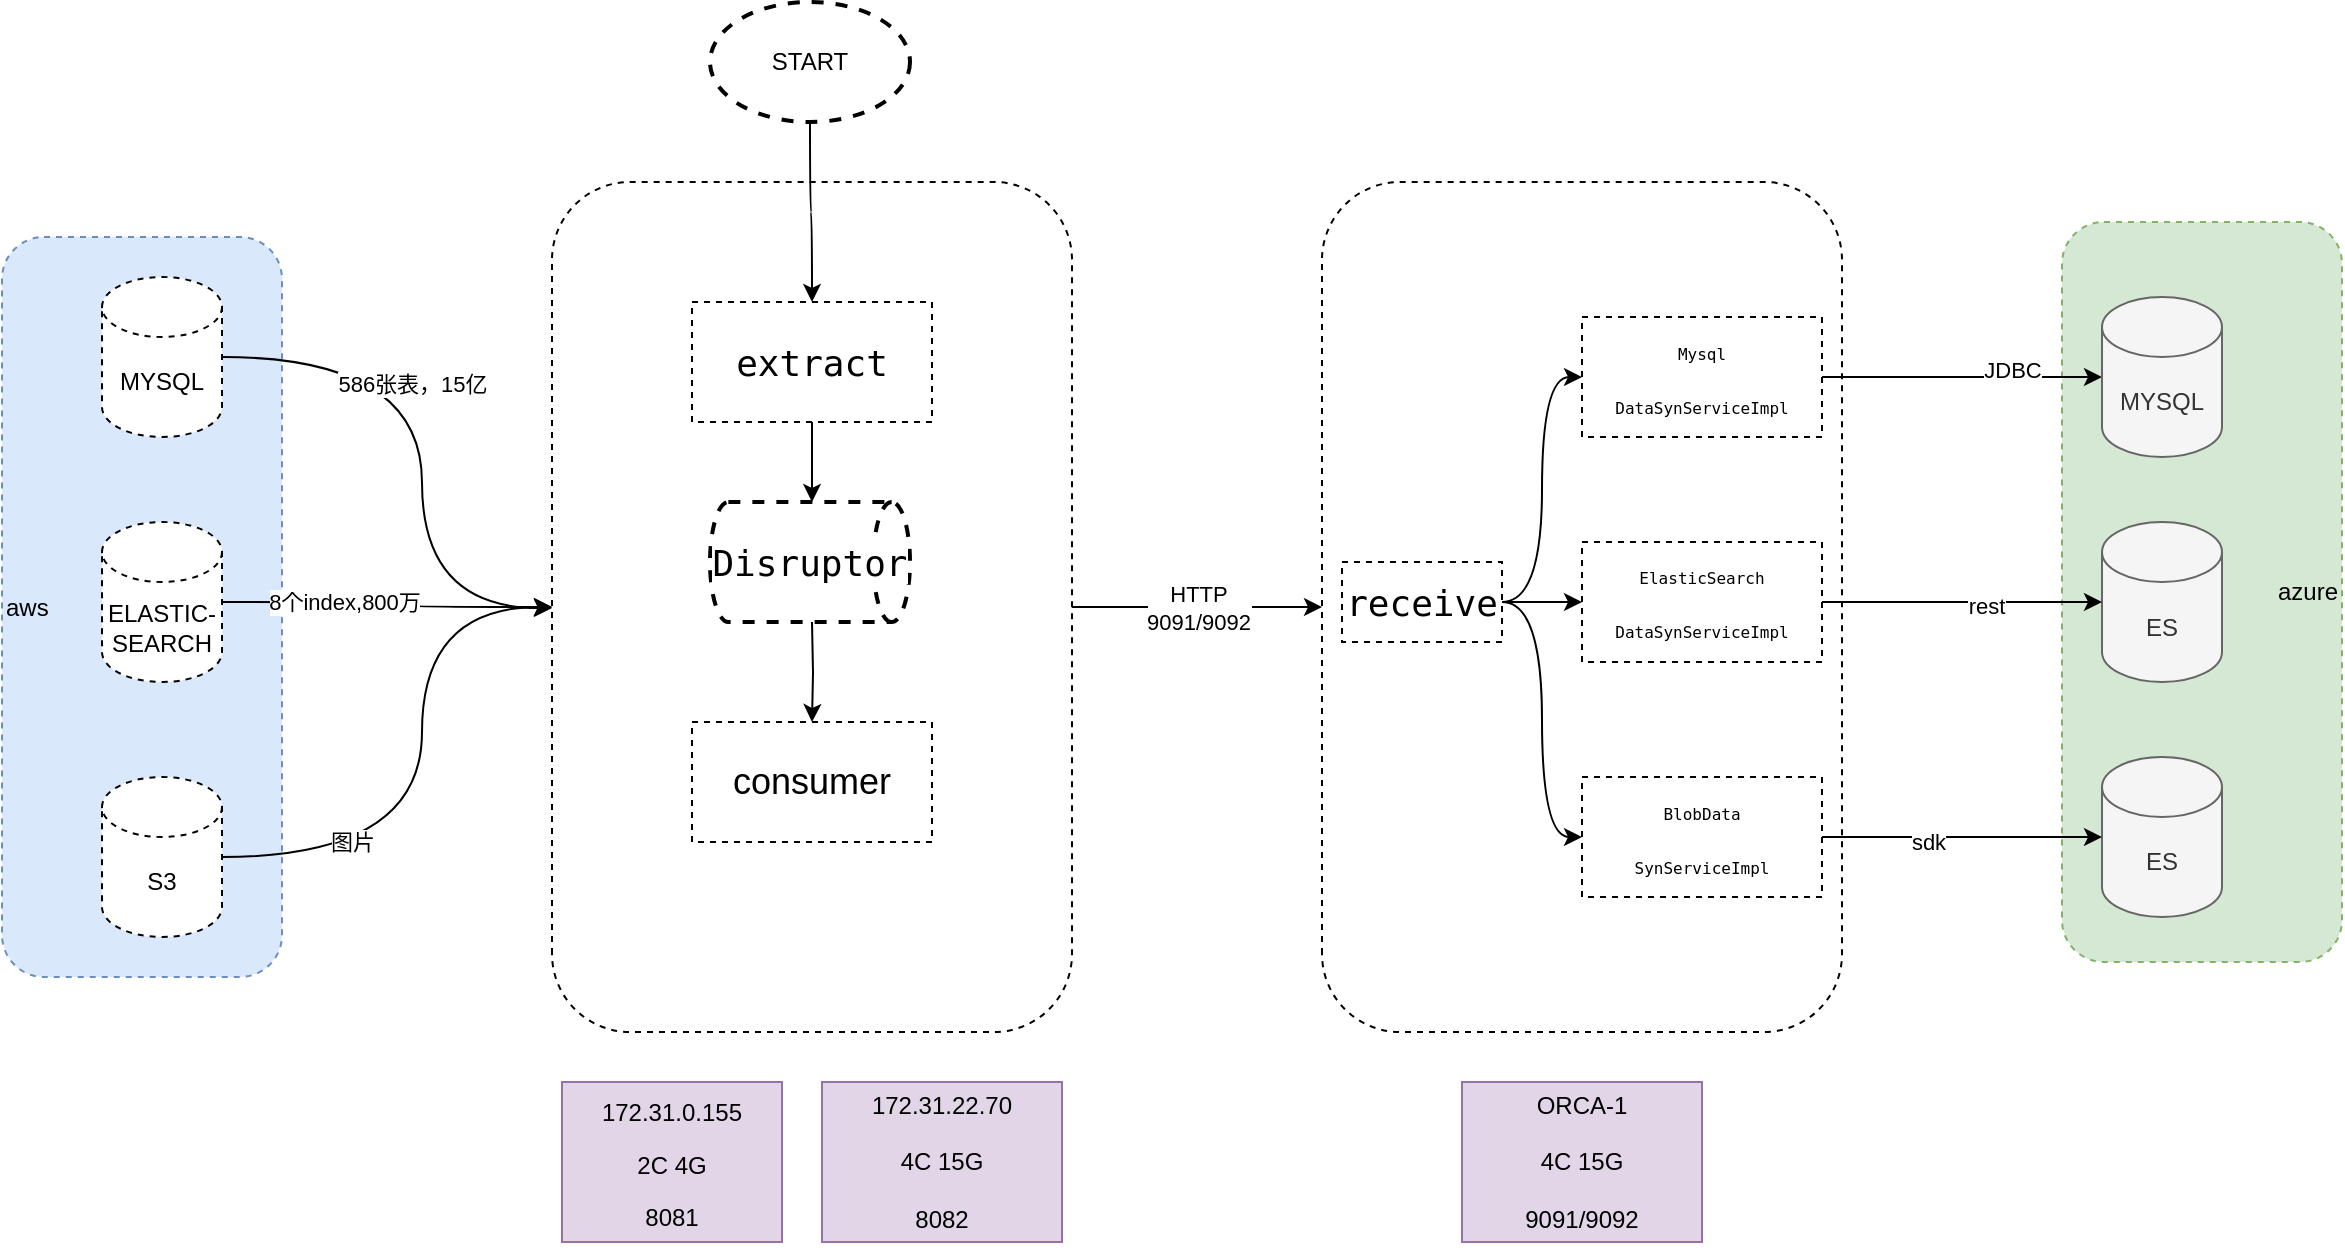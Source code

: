 <mxfile version="15.0.3" type="github">
  <diagram id="t5xvBoaTmmZxRE-rDOfT" name="Page-1">
    <mxGraphModel dx="1609" dy="1581" grid="1" gridSize="10" guides="1" tooltips="1" connect="1" arrows="1" fold="1" page="1" pageScale="1" pageWidth="827" pageHeight="1169" math="0" shadow="0">
      <root>
        <mxCell id="0" />
        <mxCell id="1" parent="0" />
        <mxCell id="93JEq6r9NOaDuIXSmWfF-27" value="azure" style="rounded=1;whiteSpace=wrap;html=1;dashed=1;fillColor=#d5e8d4;strokeColor=#82b366;align=right;" vertex="1" parent="1">
          <mxGeometry x="990" y="60" width="140" height="370" as="geometry" />
        </mxCell>
        <mxCell id="93JEq6r9NOaDuIXSmWfF-2" value="aws" style="rounded=1;whiteSpace=wrap;html=1;dashed=1;fillColor=#dae8fc;strokeColor=#6c8ebf;align=left;" vertex="1" parent="1">
          <mxGeometry x="-40" y="67.5" width="140" height="370" as="geometry" />
        </mxCell>
        <mxCell id="93JEq6r9NOaDuIXSmWfF-3" value="&lt;p&gt;&lt;span style=&quot;vertical-align: sub&quot;&gt;172.31.0.155&lt;/span&gt;&lt;br&gt;&lt;/p&gt;&lt;p&gt;&lt;span&gt;2C 4G&lt;/span&gt;&lt;/p&gt;&lt;p&gt;&lt;span&gt;8081&lt;/span&gt;&lt;/p&gt;" style="rounded=0;whiteSpace=wrap;html=1;align=center;fillColor=#e1d5e7;strokeColor=#9673a6;" vertex="1" parent="1">
          <mxGeometry x="240" y="490" width="110" height="80" as="geometry" />
        </mxCell>
        <mxCell id="93JEq6r9NOaDuIXSmWfF-4" value="172.31.22.70&lt;br&gt;&lt;br&gt;4C 15G&lt;br&gt;&lt;br&gt;8082" style="rounded=0;whiteSpace=wrap;html=1;fillColor=#e1d5e7;strokeColor=#9673a6;" vertex="1" parent="1">
          <mxGeometry x="370" y="490" width="120" height="80" as="geometry" />
        </mxCell>
        <mxCell id="93JEq6r9NOaDuIXSmWfF-16" value="" style="edgeStyle=orthogonalEdgeStyle;rounded=0;orthogonalLoop=1;jettySize=auto;html=1;curved=1;" edge="1" parent="1" source="93JEq6r9NOaDuIXSmWfF-7" target="93JEq6r9NOaDuIXSmWfF-10">
          <mxGeometry relative="1" as="geometry">
            <Array as="points">
              <mxPoint x="170" y="128" />
              <mxPoint x="170" y="253" />
            </Array>
          </mxGeometry>
        </mxCell>
        <mxCell id="93JEq6r9NOaDuIXSmWfF-30" value="586张表，15亿" style="edgeLabel;html=1;align=center;verticalAlign=middle;resizable=0;points=[];" vertex="1" connectable="0" parent="93JEq6r9NOaDuIXSmWfF-16">
          <mxGeometry x="-0.351" y="-13" relative="1" as="geometry">
            <mxPoint as="offset" />
          </mxGeometry>
        </mxCell>
        <mxCell id="93JEq6r9NOaDuIXSmWfF-7" value="&lt;span&gt;MYSQL&lt;/span&gt;" style="shape=cylinder3;whiteSpace=wrap;html=1;boundedLbl=1;backgroundOutline=1;size=15;dashed=1;" vertex="1" parent="1">
          <mxGeometry x="10" y="87.5" width="60" height="80" as="geometry" />
        </mxCell>
        <mxCell id="93JEq6r9NOaDuIXSmWfF-17" style="edgeStyle=orthogonalEdgeStyle;curved=1;rounded=0;orthogonalLoop=1;jettySize=auto;html=1;" edge="1" parent="1" source="93JEq6r9NOaDuIXSmWfF-8" target="93JEq6r9NOaDuIXSmWfF-10">
          <mxGeometry relative="1" as="geometry" />
        </mxCell>
        <mxCell id="93JEq6r9NOaDuIXSmWfF-31" value="8个index,800万" style="edgeLabel;html=1;align=center;verticalAlign=middle;resizable=0;points=[];" vertex="1" connectable="0" parent="93JEq6r9NOaDuIXSmWfF-17">
          <mxGeometry x="-0.272" relative="1" as="geometry">
            <mxPoint as="offset" />
          </mxGeometry>
        </mxCell>
        <mxCell id="93JEq6r9NOaDuIXSmWfF-8" value="&lt;span&gt;ELASTIC-SEARCH&lt;/span&gt;" style="shape=cylinder3;whiteSpace=wrap;html=1;boundedLbl=1;backgroundOutline=1;size=15;dashed=1;" vertex="1" parent="1">
          <mxGeometry x="10" y="210" width="60" height="80" as="geometry" />
        </mxCell>
        <mxCell id="93JEq6r9NOaDuIXSmWfF-18" style="edgeStyle=orthogonalEdgeStyle;curved=1;rounded=0;orthogonalLoop=1;jettySize=auto;html=1;entryX=0.5;entryY=0;entryDx=0;entryDy=0;" edge="1" parent="1" source="93JEq6r9NOaDuIXSmWfF-9" target="93JEq6r9NOaDuIXSmWfF-10">
          <mxGeometry relative="1" as="geometry">
            <Array as="points">
              <mxPoint x="170" y="378" />
              <mxPoint x="170" y="253" />
            </Array>
          </mxGeometry>
        </mxCell>
        <mxCell id="93JEq6r9NOaDuIXSmWfF-32" value="图片" style="edgeLabel;html=1;align=center;verticalAlign=middle;resizable=0;points=[];" vertex="1" connectable="0" parent="93JEq6r9NOaDuIXSmWfF-18">
          <mxGeometry x="-0.552" y="8" relative="1" as="geometry">
            <mxPoint as="offset" />
          </mxGeometry>
        </mxCell>
        <mxCell id="93JEq6r9NOaDuIXSmWfF-9" value="&lt;span&gt;S3&lt;/span&gt;" style="shape=cylinder3;whiteSpace=wrap;html=1;boundedLbl=1;backgroundOutline=1;size=15;dashed=1;" vertex="1" parent="1">
          <mxGeometry x="10" y="337.5" width="60" height="80" as="geometry" />
        </mxCell>
        <mxCell id="93JEq6r9NOaDuIXSmWfF-25" value="HTTP&lt;br&gt;9091/9092" style="edgeStyle=orthogonalEdgeStyle;curved=1;rounded=0;orthogonalLoop=1;jettySize=auto;html=1;" edge="1" parent="1" source="93JEq6r9NOaDuIXSmWfF-10" target="93JEq6r9NOaDuIXSmWfF-23">
          <mxGeometry relative="1" as="geometry" />
        </mxCell>
        <mxCell id="93JEq6r9NOaDuIXSmWfF-10" value="&lt;blockquote style=&quot;margin: 0 0 0 40px ; border: none ; padding: 0px&quot;&gt;&lt;blockquote style=&quot;margin: 0 0 0 40px ; border: none ; padding: 0px&quot;&gt;&lt;p style=&quot;text-align: justify&quot;&gt;&lt;br&gt;&lt;/p&gt;&lt;/blockquote&gt;&lt;/blockquote&gt;" style="rounded=1;whiteSpace=wrap;html=1;dashed=1;shadow=0;noLabel=0;labelPadding=0;direction=north;align=center;" vertex="1" parent="1">
          <mxGeometry x="235" y="40" width="260" height="425" as="geometry" />
        </mxCell>
        <mxCell id="93JEq6r9NOaDuIXSmWfF-13" value="" style="edgeStyle=orthogonalEdgeStyle;rounded=0;orthogonalLoop=1;jettySize=auto;html=1;" edge="1" parent="1" source="93JEq6r9NOaDuIXSmWfF-11">
          <mxGeometry relative="1" as="geometry">
            <mxPoint x="365" y="200" as="targetPoint" />
          </mxGeometry>
        </mxCell>
        <mxCell id="93JEq6r9NOaDuIXSmWfF-11" value="&lt;pre style=&quot;background-color: rgb(255 , 255 , 255) ; font-family: &amp;#34;jetbrains mono&amp;#34; , monospace ; font-size: 13.5pt&quot;&gt;extract&lt;/pre&gt;" style="rounded=0;whiteSpace=wrap;html=1;shadow=0;dashed=1;" vertex="1" parent="1">
          <mxGeometry x="305" y="100" width="120" height="60" as="geometry" />
        </mxCell>
        <mxCell id="93JEq6r9NOaDuIXSmWfF-15" value="" style="edgeStyle=orthogonalEdgeStyle;rounded=0;orthogonalLoop=1;jettySize=auto;html=1;" edge="1" parent="1" target="93JEq6r9NOaDuIXSmWfF-14">
          <mxGeometry relative="1" as="geometry">
            <mxPoint x="365" y="260" as="sourcePoint" />
          </mxGeometry>
        </mxCell>
        <mxCell id="93JEq6r9NOaDuIXSmWfF-14" value="&lt;font style=&quot;font-size: 18px&quot;&gt;consumer&lt;/font&gt;" style="rounded=0;whiteSpace=wrap;html=1;shadow=0;dashed=1;" vertex="1" parent="1">
          <mxGeometry x="305" y="310" width="120" height="60" as="geometry" />
        </mxCell>
        <mxCell id="93JEq6r9NOaDuIXSmWfF-21" value="" style="edgeStyle=orthogonalEdgeStyle;curved=1;rounded=0;orthogonalLoop=1;jettySize=auto;html=1;" edge="1" parent="1" source="93JEq6r9NOaDuIXSmWfF-20" target="93JEq6r9NOaDuIXSmWfF-11">
          <mxGeometry relative="1" as="geometry" />
        </mxCell>
        <mxCell id="93JEq6r9NOaDuIXSmWfF-20" value="START" style="strokeWidth=2;html=1;shape=mxgraph.flowchart.start_1;whiteSpace=wrap;shadow=0;dashed=1;" vertex="1" parent="1">
          <mxGeometry x="314" y="-50" width="100" height="60" as="geometry" />
        </mxCell>
        <mxCell id="93JEq6r9NOaDuIXSmWfF-22" value="&lt;pre style=&quot;background-color: rgb(255 , 255 , 255) ; font-family: &amp;#34;jetbrains mono&amp;#34; , monospace ; font-size: 13.5pt&quot;&gt;Disruptor&lt;/pre&gt;" style="strokeWidth=2;html=1;shape=mxgraph.flowchart.direct_data;whiteSpace=wrap;shadow=0;dashed=1;" vertex="1" parent="1">
          <mxGeometry x="314" y="200" width="100" height="60" as="geometry" />
        </mxCell>
        <mxCell id="93JEq6r9NOaDuIXSmWfF-23" value="&lt;blockquote style=&quot;margin: 0 0 0 40px ; border: none ; padding: 0px&quot;&gt;&lt;blockquote style=&quot;margin: 0 0 0 40px ; border: none ; padding: 0px&quot;&gt;&lt;p style=&quot;text-align: justify&quot;&gt;&lt;br&gt;&lt;/p&gt;&lt;/blockquote&gt;&lt;/blockquote&gt;" style="rounded=1;whiteSpace=wrap;html=1;dashed=1;shadow=0;noLabel=0;labelPadding=0;direction=north;align=center;" vertex="1" parent="1">
          <mxGeometry x="620" y="40" width="260" height="425" as="geometry" />
        </mxCell>
        <mxCell id="93JEq6r9NOaDuIXSmWfF-33" style="edgeStyle=orthogonalEdgeStyle;curved=1;rounded=0;orthogonalLoop=1;jettySize=auto;html=1;" edge="1" parent="1" source="93JEq6r9NOaDuIXSmWfF-37" target="93JEq6r9NOaDuIXSmWfF-29">
          <mxGeometry relative="1" as="geometry" />
        </mxCell>
        <mxCell id="93JEq6r9NOaDuIXSmWfF-34" value="JDBC" style="edgeLabel;html=1;align=center;verticalAlign=middle;resizable=0;points=[];" vertex="1" connectable="0" parent="93JEq6r9NOaDuIXSmWfF-33">
          <mxGeometry x="0.347" y="4" relative="1" as="geometry">
            <mxPoint as="offset" />
          </mxGeometry>
        </mxCell>
        <mxCell id="93JEq6r9NOaDuIXSmWfF-40" style="edgeStyle=orthogonalEdgeStyle;curved=1;rounded=0;orthogonalLoop=1;jettySize=auto;html=1;entryX=0;entryY=0.5;entryDx=0;entryDy=0;" edge="1" parent="1" source="93JEq6r9NOaDuIXSmWfF-24" target="93JEq6r9NOaDuIXSmWfF-37">
          <mxGeometry relative="1" as="geometry" />
        </mxCell>
        <mxCell id="93JEq6r9NOaDuIXSmWfF-41" value="" style="edgeStyle=orthogonalEdgeStyle;curved=1;rounded=0;orthogonalLoop=1;jettySize=auto;html=1;" edge="1" parent="1" source="93JEq6r9NOaDuIXSmWfF-24" target="93JEq6r9NOaDuIXSmWfF-38">
          <mxGeometry relative="1" as="geometry" />
        </mxCell>
        <mxCell id="93JEq6r9NOaDuIXSmWfF-42" style="edgeStyle=orthogonalEdgeStyle;curved=1;rounded=0;orthogonalLoop=1;jettySize=auto;html=1;entryX=0;entryY=0.5;entryDx=0;entryDy=0;" edge="1" parent="1" source="93JEq6r9NOaDuIXSmWfF-24" target="93JEq6r9NOaDuIXSmWfF-39">
          <mxGeometry relative="1" as="geometry" />
        </mxCell>
        <mxCell id="93JEq6r9NOaDuIXSmWfF-24" value="&lt;pre style=&quot;background-color: rgb(255 , 255 , 255) ; font-family: &amp;#34;jetbrains mono&amp;#34; , monospace ; font-size: 13.5pt&quot;&gt;&lt;pre style=&quot;font-family: &amp;#34;jetbrains mono&amp;#34; , monospace ; font-size: 13.5pt&quot;&gt;receive&lt;/pre&gt;&lt;/pre&gt;" style="rounded=0;whiteSpace=wrap;html=1;shadow=0;dashed=1;" vertex="1" parent="1">
          <mxGeometry x="630" y="230" width="80" height="40" as="geometry" />
        </mxCell>
        <mxCell id="93JEq6r9NOaDuIXSmWfF-26" value="ORCA-1&lt;br&gt;&lt;br&gt;4C 15G&lt;br&gt;&lt;br&gt;9091/9092" style="rounded=0;whiteSpace=wrap;html=1;fillColor=#e1d5e7;strokeColor=#9673a6;" vertex="1" parent="1">
          <mxGeometry x="690" y="490" width="120" height="80" as="geometry" />
        </mxCell>
        <mxCell id="93JEq6r9NOaDuIXSmWfF-29" value="MYSQL" style="shape=cylinder3;whiteSpace=wrap;html=1;boundedLbl=1;backgroundOutline=1;size=15;rounded=0;strokeColor=#666666;fillColor=#f5f5f5;fontColor=#333333;" vertex="1" parent="1">
          <mxGeometry x="1010" y="97.5" width="60" height="80" as="geometry" />
        </mxCell>
        <mxCell id="93JEq6r9NOaDuIXSmWfF-35" value="ES" style="shape=cylinder3;whiteSpace=wrap;html=1;boundedLbl=1;backgroundOutline=1;size=15;rounded=0;strokeColor=#666666;fillColor=#f5f5f5;fontColor=#333333;" vertex="1" parent="1">
          <mxGeometry x="1010" y="210" width="60" height="80" as="geometry" />
        </mxCell>
        <mxCell id="93JEq6r9NOaDuIXSmWfF-36" value="ES" style="shape=cylinder3;whiteSpace=wrap;html=1;boundedLbl=1;backgroundOutline=1;size=15;rounded=0;strokeColor=#666666;fillColor=#f5f5f5;fontColor=#333333;" vertex="1" parent="1">
          <mxGeometry x="1010" y="327.5" width="60" height="80" as="geometry" />
        </mxCell>
        <mxCell id="93JEq6r9NOaDuIXSmWfF-37" value="&lt;pre style=&quot;background-color: rgb(255 , 255 , 255) ; font-family: &amp;#34;jetbrains mono&amp;#34; , monospace&quot;&gt;&lt;pre style=&quot;font-family: &amp;#34;jetbrains mono&amp;#34; , monospace&quot;&gt;&lt;pre style=&quot;font-family: &amp;#34;jetbrains mono&amp;#34; , monospace&quot;&gt;&lt;font style=&quot;font-size: 8px&quot;&gt;Mysql&lt;/font&gt;&lt;/pre&gt;&lt;pre style=&quot;font-family: &amp;#34;jetbrains mono&amp;#34; , monospace&quot;&gt;&lt;font style=&quot;font-size: 8px&quot;&gt;DataSynServiceImpl&lt;/font&gt;&lt;/pre&gt;&lt;/pre&gt;&lt;/pre&gt;" style="rounded=0;whiteSpace=wrap;html=1;shadow=0;dashed=1;" vertex="1" parent="1">
          <mxGeometry x="750" y="107.5" width="120" height="60" as="geometry" />
        </mxCell>
        <mxCell id="93JEq6r9NOaDuIXSmWfF-43" value="" style="edgeStyle=orthogonalEdgeStyle;curved=1;rounded=0;orthogonalLoop=1;jettySize=auto;html=1;entryX=0;entryY=0.5;entryDx=0;entryDy=0;entryPerimeter=0;" edge="1" parent="1" source="93JEq6r9NOaDuIXSmWfF-38" target="93JEq6r9NOaDuIXSmWfF-35">
          <mxGeometry relative="1" as="geometry">
            <mxPoint x="1000" y="280" as="targetPoint" />
          </mxGeometry>
        </mxCell>
        <mxCell id="93JEq6r9NOaDuIXSmWfF-44" value="rest" style="edgeLabel;html=1;align=center;verticalAlign=middle;resizable=0;points=[];" vertex="1" connectable="0" parent="93JEq6r9NOaDuIXSmWfF-43">
          <mxGeometry x="0.167" y="-2" relative="1" as="geometry">
            <mxPoint as="offset" />
          </mxGeometry>
        </mxCell>
        <mxCell id="93JEq6r9NOaDuIXSmWfF-38" value="&lt;pre style=&quot;background-color: rgb(255 , 255 , 255) ; font-family: &amp;#34;jetbrains mono&amp;#34; , monospace&quot;&gt;&lt;pre style=&quot;font-family: &amp;#34;jetbrains mono&amp;#34; , monospace&quot;&gt;&lt;pre style=&quot;font-family: &amp;#34;jetbrains mono&amp;#34; , monospace&quot;&gt;&lt;font style=&quot;font-size: 8px&quot;&gt;ElasticSearch&lt;/font&gt;&lt;/pre&gt;&lt;pre style=&quot;font-family: &amp;#34;jetbrains mono&amp;#34; , monospace&quot;&gt;&lt;font style=&quot;font-size: 8px&quot;&gt;DataSynServiceImpl&lt;/font&gt;&lt;/pre&gt;&lt;/pre&gt;&lt;/pre&gt;" style="rounded=0;whiteSpace=wrap;html=1;shadow=0;dashed=1;" vertex="1" parent="1">
          <mxGeometry x="750" y="220" width="120" height="60" as="geometry" />
        </mxCell>
        <mxCell id="93JEq6r9NOaDuIXSmWfF-45" style="edgeStyle=orthogonalEdgeStyle;curved=1;rounded=0;orthogonalLoop=1;jettySize=auto;html=1;" edge="1" parent="1" source="93JEq6r9NOaDuIXSmWfF-39" target="93JEq6r9NOaDuIXSmWfF-36">
          <mxGeometry relative="1" as="geometry" />
        </mxCell>
        <mxCell id="93JEq6r9NOaDuIXSmWfF-46" value="sdk" style="edgeLabel;html=1;align=center;verticalAlign=middle;resizable=0;points=[];" vertex="1" connectable="0" parent="93JEq6r9NOaDuIXSmWfF-45">
          <mxGeometry x="-0.248" y="-2" relative="1" as="geometry">
            <mxPoint as="offset" />
          </mxGeometry>
        </mxCell>
        <mxCell id="93JEq6r9NOaDuIXSmWfF-39" value="&lt;pre style=&quot;background-color: rgb(255 , 255 , 255) ; font-family: &amp;#34;jetbrains mono&amp;#34; , monospace&quot;&gt;&lt;pre style=&quot;font-family: &amp;#34;jetbrains mono&amp;#34; , monospace&quot;&gt;&lt;pre style=&quot;font-family: &amp;#34;jetbrains mono&amp;#34; , monospace&quot;&gt;&lt;font style=&quot;font-size: 8px&quot;&gt;BlobData&lt;/font&gt;&lt;/pre&gt;&lt;pre style=&quot;font-family: &amp;#34;jetbrains mono&amp;#34; , monospace&quot;&gt;&lt;font style=&quot;font-size: 8px&quot;&gt;SynServiceImpl&lt;/font&gt;&lt;/pre&gt;&lt;/pre&gt;&lt;/pre&gt;" style="rounded=0;whiteSpace=wrap;html=1;shadow=0;dashed=1;" vertex="1" parent="1">
          <mxGeometry x="750" y="337.5" width="120" height="60" as="geometry" />
        </mxCell>
      </root>
    </mxGraphModel>
  </diagram>
</mxfile>
